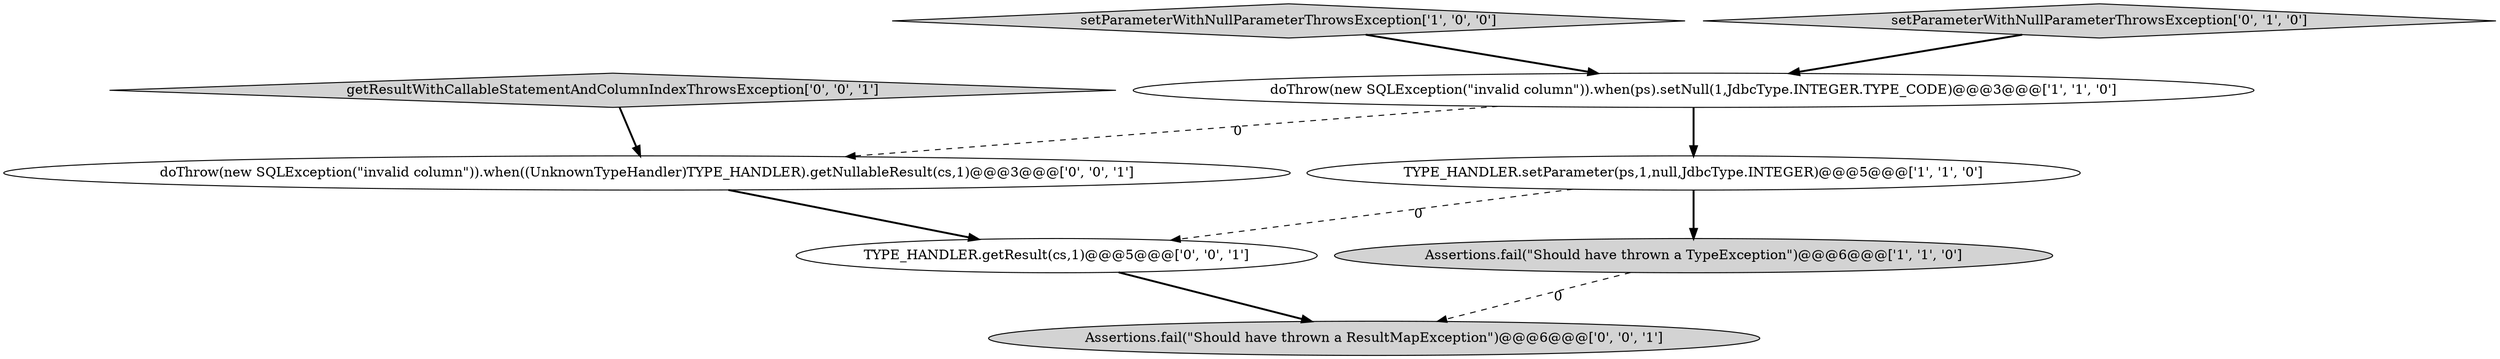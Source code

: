 digraph {
5 [style = filled, label = "doThrow(new SQLException(\"invalid column\")).when((UnknownTypeHandler)TYPE_HANDLER).getNullableResult(cs,1)@@@3@@@['0', '0', '1']", fillcolor = white, shape = ellipse image = "AAA0AAABBB3BBB"];
7 [style = filled, label = "getResultWithCallableStatementAndColumnIndexThrowsException['0', '0', '1']", fillcolor = lightgray, shape = diamond image = "AAA0AAABBB3BBB"];
0 [style = filled, label = "TYPE_HANDLER.setParameter(ps,1,null,JdbcType.INTEGER)@@@5@@@['1', '1', '0']", fillcolor = white, shape = ellipse image = "AAA0AAABBB1BBB"];
2 [style = filled, label = "doThrow(new SQLException(\"invalid column\")).when(ps).setNull(1,JdbcType.INTEGER.TYPE_CODE)@@@3@@@['1', '1', '0']", fillcolor = white, shape = ellipse image = "AAA0AAABBB1BBB"];
6 [style = filled, label = "TYPE_HANDLER.getResult(cs,1)@@@5@@@['0', '0', '1']", fillcolor = white, shape = ellipse image = "AAA0AAABBB3BBB"];
3 [style = filled, label = "setParameterWithNullParameterThrowsException['1', '0', '0']", fillcolor = lightgray, shape = diamond image = "AAA0AAABBB1BBB"];
1 [style = filled, label = "Assertions.fail(\"Should have thrown a TypeException\")@@@6@@@['1', '1', '0']", fillcolor = lightgray, shape = ellipse image = "AAA0AAABBB1BBB"];
8 [style = filled, label = "Assertions.fail(\"Should have thrown a ResultMapException\")@@@6@@@['0', '0', '1']", fillcolor = lightgray, shape = ellipse image = "AAA0AAABBB3BBB"];
4 [style = filled, label = "setParameterWithNullParameterThrowsException['0', '1', '0']", fillcolor = lightgray, shape = diamond image = "AAA0AAABBB2BBB"];
1->8 [style = dashed, label="0"];
2->5 [style = dashed, label="0"];
7->5 [style = bold, label=""];
2->0 [style = bold, label=""];
4->2 [style = bold, label=""];
5->6 [style = bold, label=""];
3->2 [style = bold, label=""];
0->1 [style = bold, label=""];
6->8 [style = bold, label=""];
0->6 [style = dashed, label="0"];
}
